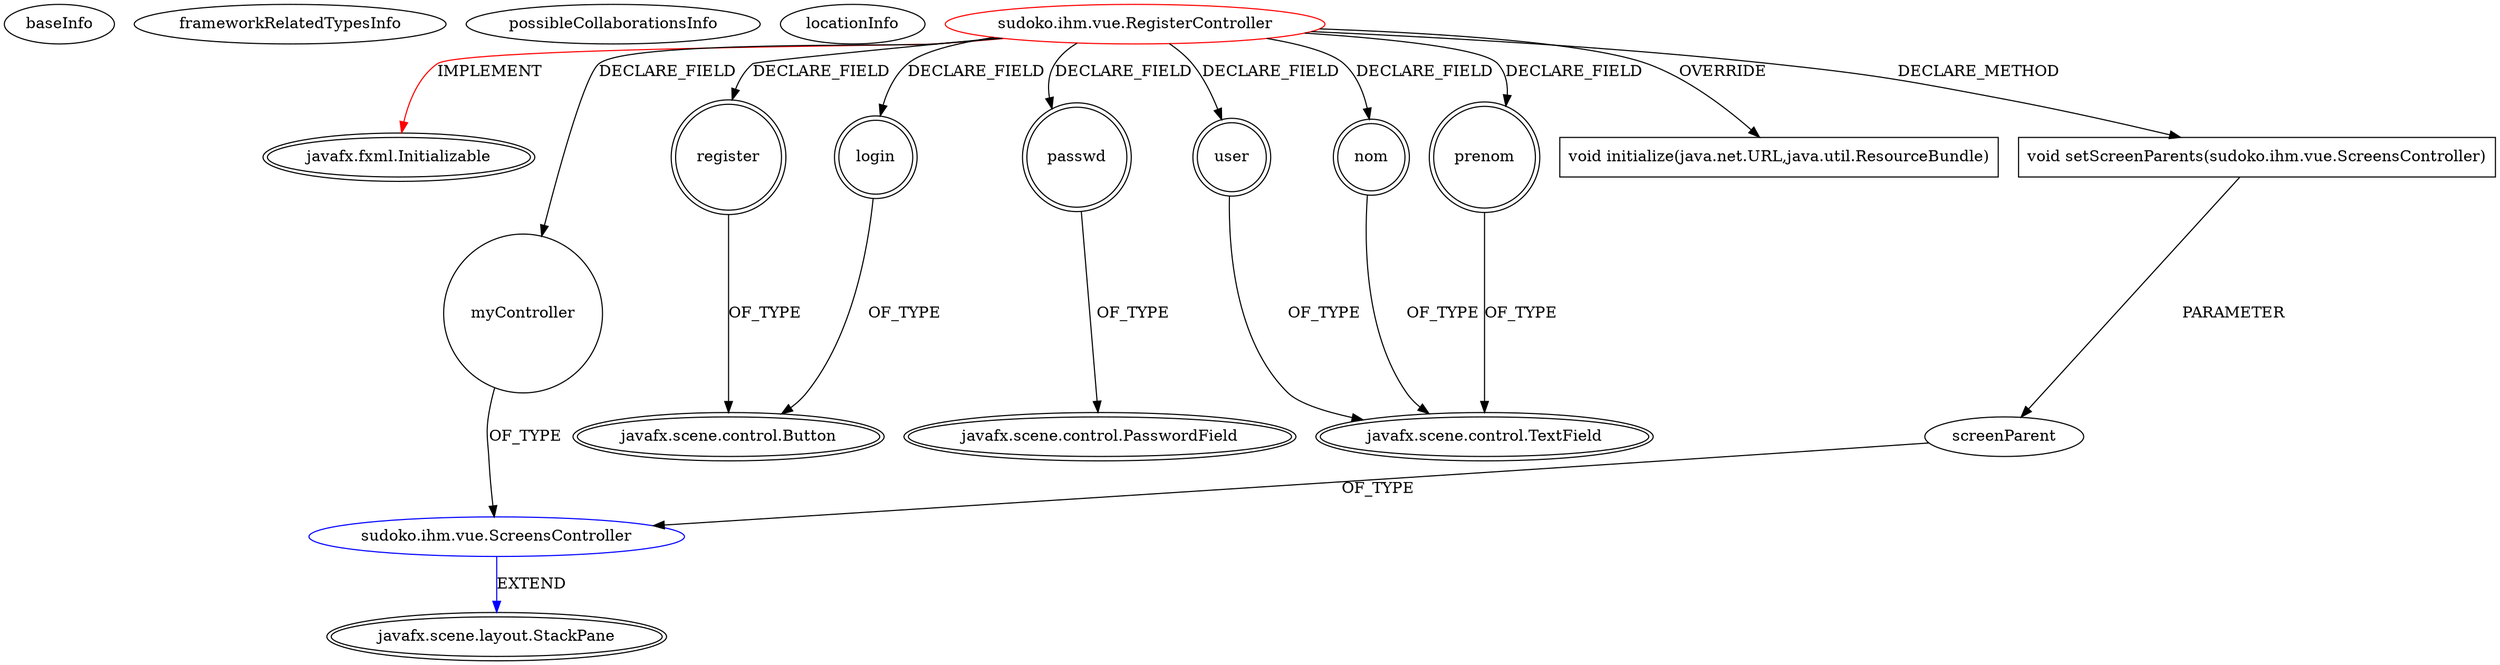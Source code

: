 digraph {
baseInfo[graphId=3662,category="extension_graph",isAnonymous=false,possibleRelation=true]
frameworkRelatedTypesInfo[0="javafx.fxml.Initializable"]
possibleCollaborationsInfo[0="3662~CLIENT_METHOD_DECLARATION-PARAMETER_DECLARATION-FIELD_DECLARATION-~javafx.fxml.Initializable ~javafx.scene.layout.StackPane ~false~false"]
locationInfo[projectName="mouradsaadi-LO23-IHM",filePath="/mouradsaadi-LO23-IHM/LO23-IHM-master/Sudoku-IHM/src/sudoko/ihm/vue/RegisterController.java",contextSignature="RegisterController",graphId="3662"]
0[label="sudoko.ihm.vue.RegisterController",vertexType="ROOT_CLIENT_CLASS_DECLARATION",isFrameworkType=false,color=red]
1[label="javafx.fxml.Initializable",vertexType="FRAMEWORK_INTERFACE_TYPE",isFrameworkType=true,peripheries=2]
2[label="login",vertexType="FIELD_DECLARATION",isFrameworkType=true,peripheries=2,shape=circle]
3[label="javafx.scene.control.Button",vertexType="FRAMEWORK_CLASS_TYPE",isFrameworkType=true,peripheries=2]
4[label="myController",vertexType="FIELD_DECLARATION",isFrameworkType=false,shape=circle]
5[label="sudoko.ihm.vue.ScreensController",vertexType="REFERENCE_CLIENT_CLASS_DECLARATION",isFrameworkType=false,color=blue]
6[label="javafx.scene.layout.StackPane",vertexType="FRAMEWORK_CLASS_TYPE",isFrameworkType=true,peripheries=2]
7[label="nom",vertexType="FIELD_DECLARATION",isFrameworkType=true,peripheries=2,shape=circle]
8[label="javafx.scene.control.TextField",vertexType="FRAMEWORK_CLASS_TYPE",isFrameworkType=true,peripheries=2]
9[label="passwd",vertexType="FIELD_DECLARATION",isFrameworkType=true,peripheries=2,shape=circle]
10[label="javafx.scene.control.PasswordField",vertexType="FRAMEWORK_CLASS_TYPE",isFrameworkType=true,peripheries=2]
11[label="prenom",vertexType="FIELD_DECLARATION",isFrameworkType=true,peripheries=2,shape=circle]
13[label="register",vertexType="FIELD_DECLARATION",isFrameworkType=true,peripheries=2,shape=circle]
15[label="user",vertexType="FIELD_DECLARATION",isFrameworkType=true,peripheries=2,shape=circle]
17[label="void initialize(java.net.URL,java.util.ResourceBundle)",vertexType="OVERRIDING_METHOD_DECLARATION",isFrameworkType=false,shape=box]
31[label="void setScreenParents(sudoko.ihm.vue.ScreensController)",vertexType="CLIENT_METHOD_DECLARATION",isFrameworkType=false,shape=box]
32[label="screenParent",vertexType="PARAMETER_DECLARATION",isFrameworkType=false]
0->1[label="IMPLEMENT",color=red]
0->2[label="DECLARE_FIELD"]
2->3[label="OF_TYPE"]
0->4[label="DECLARE_FIELD"]
5->6[label="EXTEND",color=blue]
4->5[label="OF_TYPE"]
0->7[label="DECLARE_FIELD"]
7->8[label="OF_TYPE"]
0->9[label="DECLARE_FIELD"]
9->10[label="OF_TYPE"]
0->11[label="DECLARE_FIELD"]
11->8[label="OF_TYPE"]
0->13[label="DECLARE_FIELD"]
13->3[label="OF_TYPE"]
0->15[label="DECLARE_FIELD"]
15->8[label="OF_TYPE"]
0->17[label="OVERRIDE"]
0->31[label="DECLARE_METHOD"]
32->5[label="OF_TYPE"]
31->32[label="PARAMETER"]
}
